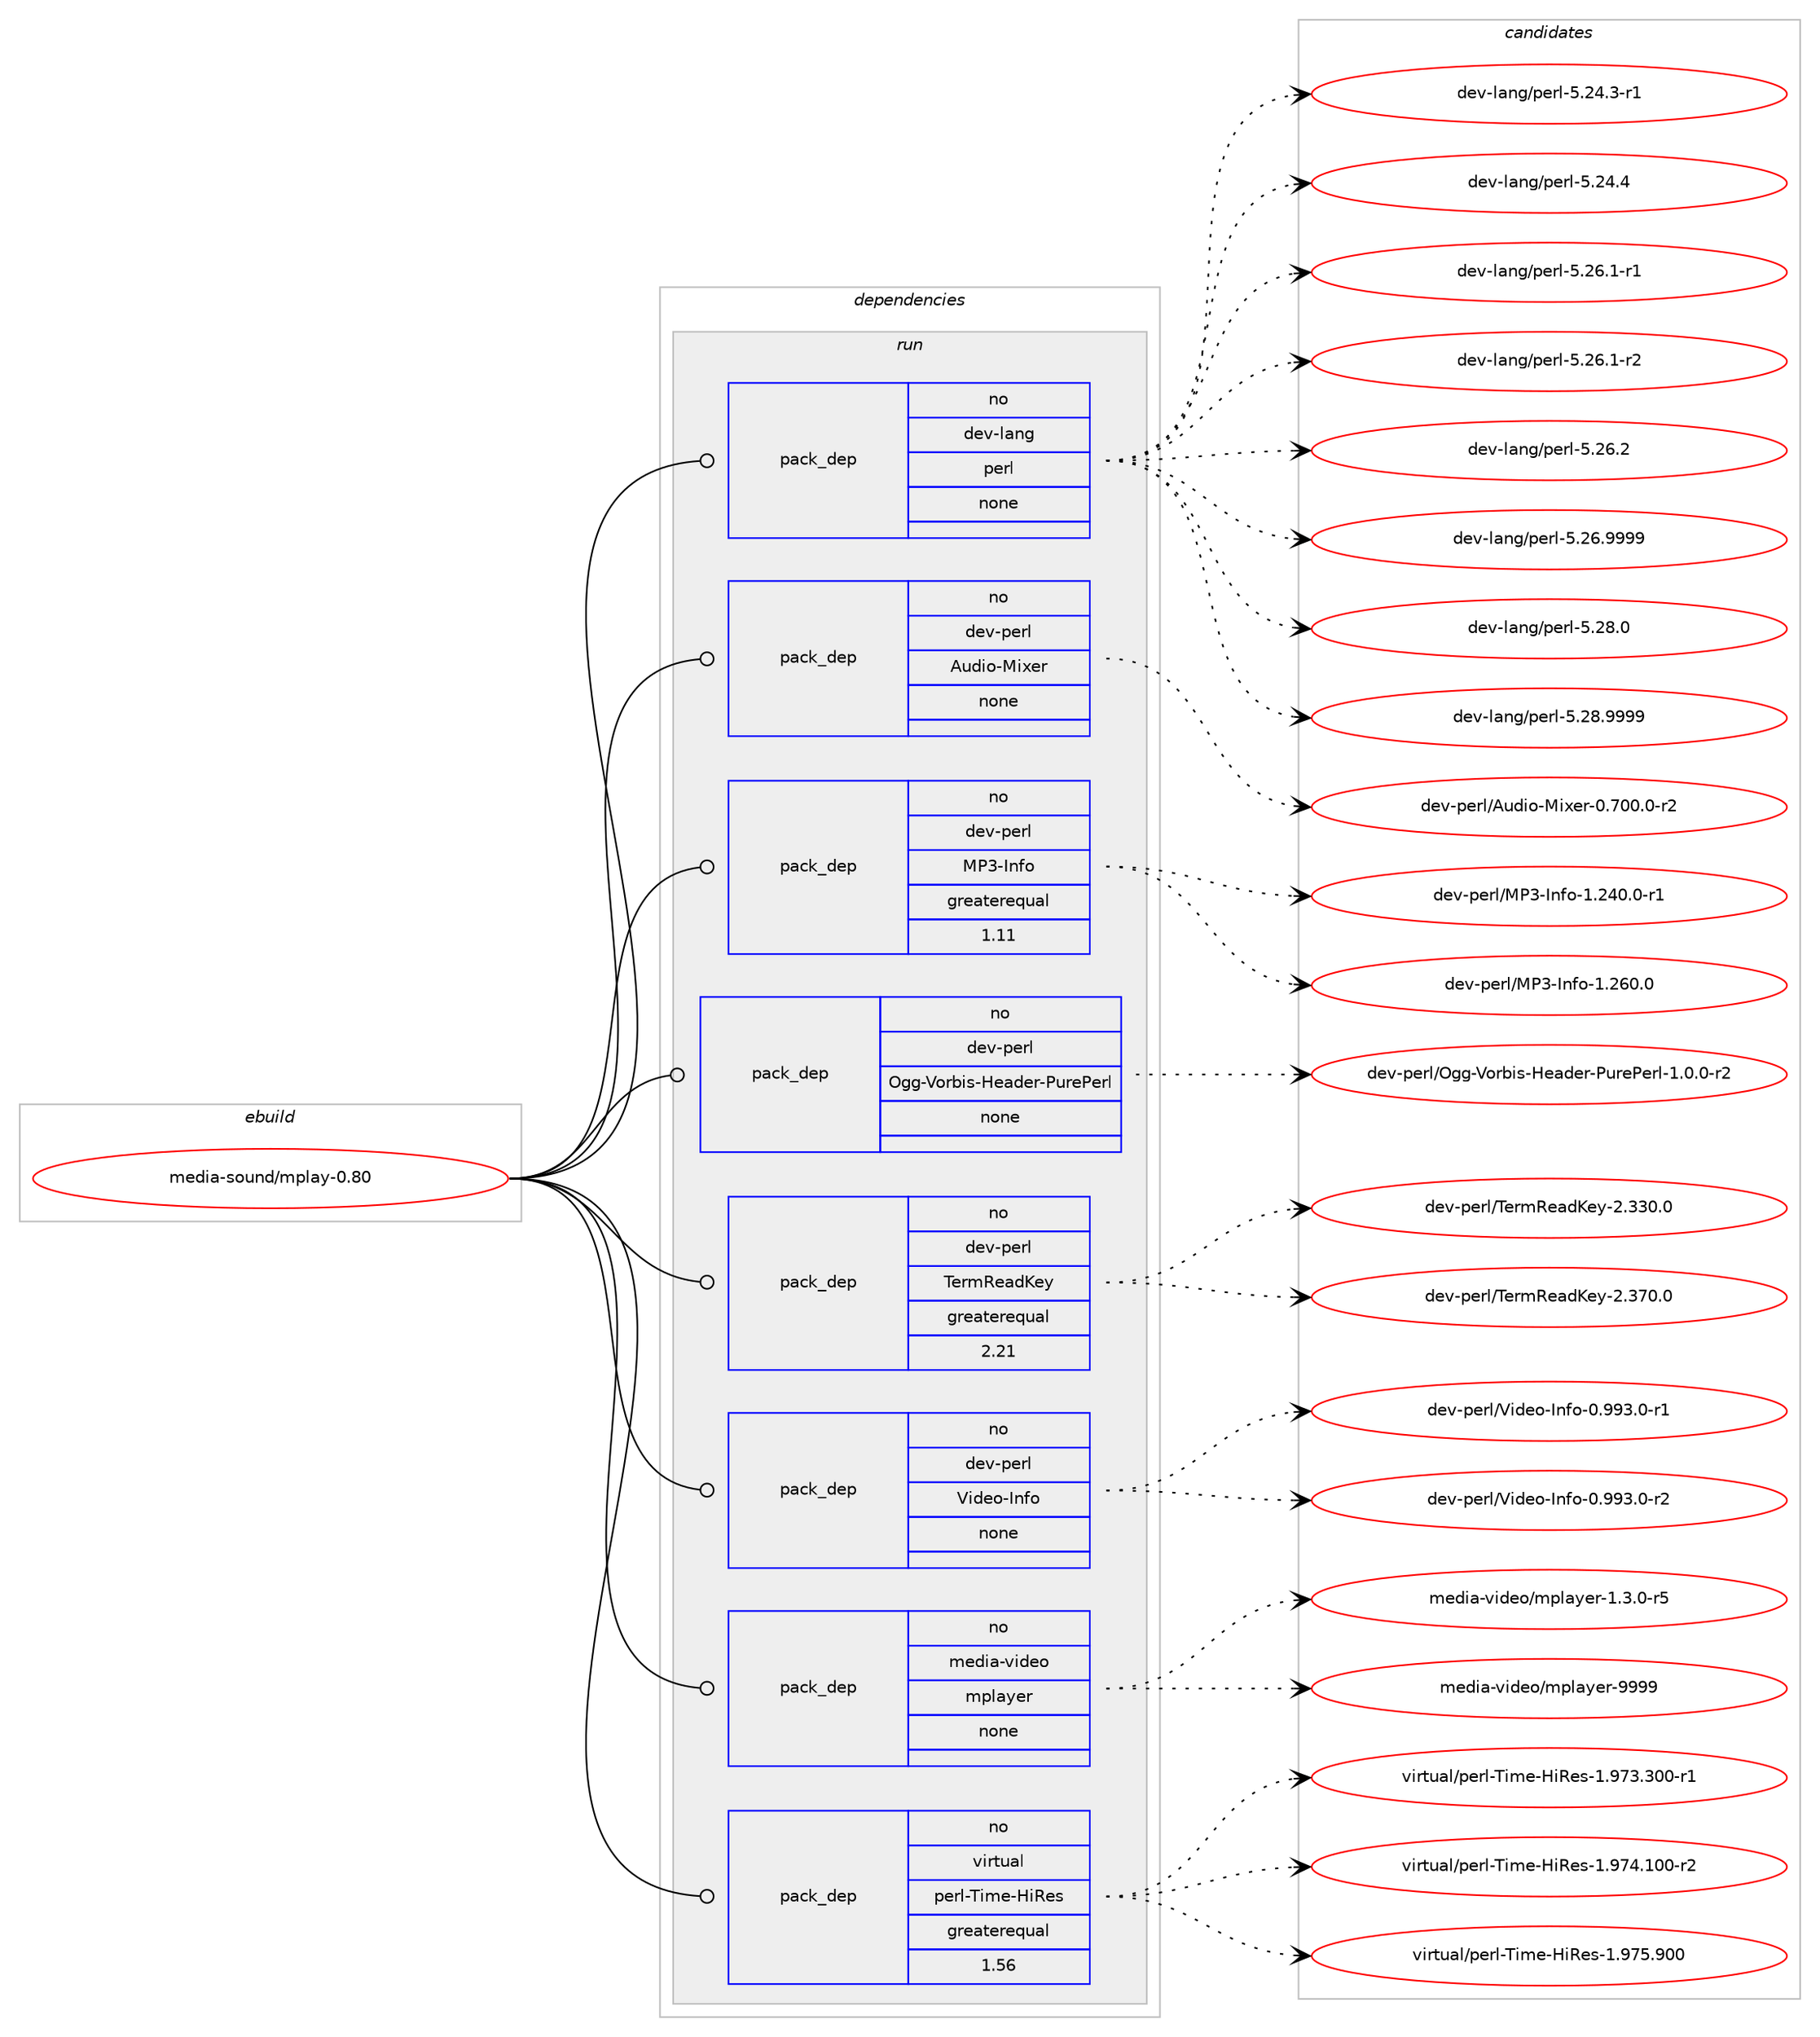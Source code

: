 digraph prolog {

# *************
# Graph options
# *************

newrank=true;
concentrate=true;
compound=true;
graph [rankdir=LR,fontname=Helvetica,fontsize=10,ranksep=1.5];#, ranksep=2.5, nodesep=0.2];
edge  [arrowhead=vee];
node  [fontname=Helvetica,fontsize=10];

# **********
# The ebuild
# **********

subgraph cluster_leftcol {
color=gray;
rank=same;
label=<<i>ebuild</i>>;
id [label="media-sound/mplay-0.80", color=red, width=4, href="../media-sound/mplay-0.80.svg"];
}

# ****************
# The dependencies
# ****************

subgraph cluster_midcol {
color=gray;
label=<<i>dependencies</i>>;
subgraph cluster_compile {
fillcolor="#eeeeee";
style=filled;
label=<<i>compile</i>>;
}
subgraph cluster_compileandrun {
fillcolor="#eeeeee";
style=filled;
label=<<i>compile and run</i>>;
}
subgraph cluster_run {
fillcolor="#eeeeee";
style=filled;
label=<<i>run</i>>;
subgraph pack1164307 {
dependency1628326 [label=<<TABLE BORDER="0" CELLBORDER="1" CELLSPACING="0" CELLPADDING="4" WIDTH="220"><TR><TD ROWSPAN="6" CELLPADDING="30">pack_dep</TD></TR><TR><TD WIDTH="110">no</TD></TR><TR><TD>dev-lang</TD></TR><TR><TD>perl</TD></TR><TR><TD>none</TD></TR><TR><TD></TD></TR></TABLE>>, shape=none, color=blue];
}
id:e -> dependency1628326:w [weight=20,style="solid",arrowhead="odot"];
subgraph pack1164308 {
dependency1628327 [label=<<TABLE BORDER="0" CELLBORDER="1" CELLSPACING="0" CELLPADDING="4" WIDTH="220"><TR><TD ROWSPAN="6" CELLPADDING="30">pack_dep</TD></TR><TR><TD WIDTH="110">no</TD></TR><TR><TD>dev-perl</TD></TR><TR><TD>Audio-Mixer</TD></TR><TR><TD>none</TD></TR><TR><TD></TD></TR></TABLE>>, shape=none, color=blue];
}
id:e -> dependency1628327:w [weight=20,style="solid",arrowhead="odot"];
subgraph pack1164309 {
dependency1628328 [label=<<TABLE BORDER="0" CELLBORDER="1" CELLSPACING="0" CELLPADDING="4" WIDTH="220"><TR><TD ROWSPAN="6" CELLPADDING="30">pack_dep</TD></TR><TR><TD WIDTH="110">no</TD></TR><TR><TD>dev-perl</TD></TR><TR><TD>MP3-Info</TD></TR><TR><TD>greaterequal</TD></TR><TR><TD>1.11</TD></TR></TABLE>>, shape=none, color=blue];
}
id:e -> dependency1628328:w [weight=20,style="solid",arrowhead="odot"];
subgraph pack1164310 {
dependency1628329 [label=<<TABLE BORDER="0" CELLBORDER="1" CELLSPACING="0" CELLPADDING="4" WIDTH="220"><TR><TD ROWSPAN="6" CELLPADDING="30">pack_dep</TD></TR><TR><TD WIDTH="110">no</TD></TR><TR><TD>dev-perl</TD></TR><TR><TD>Ogg-Vorbis-Header-PurePerl</TD></TR><TR><TD>none</TD></TR><TR><TD></TD></TR></TABLE>>, shape=none, color=blue];
}
id:e -> dependency1628329:w [weight=20,style="solid",arrowhead="odot"];
subgraph pack1164311 {
dependency1628330 [label=<<TABLE BORDER="0" CELLBORDER="1" CELLSPACING="0" CELLPADDING="4" WIDTH="220"><TR><TD ROWSPAN="6" CELLPADDING="30">pack_dep</TD></TR><TR><TD WIDTH="110">no</TD></TR><TR><TD>dev-perl</TD></TR><TR><TD>TermReadKey</TD></TR><TR><TD>greaterequal</TD></TR><TR><TD>2.21</TD></TR></TABLE>>, shape=none, color=blue];
}
id:e -> dependency1628330:w [weight=20,style="solid",arrowhead="odot"];
subgraph pack1164312 {
dependency1628331 [label=<<TABLE BORDER="0" CELLBORDER="1" CELLSPACING="0" CELLPADDING="4" WIDTH="220"><TR><TD ROWSPAN="6" CELLPADDING="30">pack_dep</TD></TR><TR><TD WIDTH="110">no</TD></TR><TR><TD>dev-perl</TD></TR><TR><TD>Video-Info</TD></TR><TR><TD>none</TD></TR><TR><TD></TD></TR></TABLE>>, shape=none, color=blue];
}
id:e -> dependency1628331:w [weight=20,style="solid",arrowhead="odot"];
subgraph pack1164313 {
dependency1628332 [label=<<TABLE BORDER="0" CELLBORDER="1" CELLSPACING="0" CELLPADDING="4" WIDTH="220"><TR><TD ROWSPAN="6" CELLPADDING="30">pack_dep</TD></TR><TR><TD WIDTH="110">no</TD></TR><TR><TD>media-video</TD></TR><TR><TD>mplayer</TD></TR><TR><TD>none</TD></TR><TR><TD></TD></TR></TABLE>>, shape=none, color=blue];
}
id:e -> dependency1628332:w [weight=20,style="solid",arrowhead="odot"];
subgraph pack1164314 {
dependency1628333 [label=<<TABLE BORDER="0" CELLBORDER="1" CELLSPACING="0" CELLPADDING="4" WIDTH="220"><TR><TD ROWSPAN="6" CELLPADDING="30">pack_dep</TD></TR><TR><TD WIDTH="110">no</TD></TR><TR><TD>virtual</TD></TR><TR><TD>perl-Time-HiRes</TD></TR><TR><TD>greaterequal</TD></TR><TR><TD>1.56</TD></TR></TABLE>>, shape=none, color=blue];
}
id:e -> dependency1628333:w [weight=20,style="solid",arrowhead="odot"];
}
}

# **************
# The candidates
# **************

subgraph cluster_choices {
rank=same;
color=gray;
label=<<i>candidates</i>>;

subgraph choice1164307 {
color=black;
nodesep=1;
choice100101118451089711010347112101114108455346505246514511449 [label="dev-lang/perl-5.24.3-r1", color=red, width=4,href="../dev-lang/perl-5.24.3-r1.svg"];
choice10010111845108971101034711210111410845534650524652 [label="dev-lang/perl-5.24.4", color=red, width=4,href="../dev-lang/perl-5.24.4.svg"];
choice100101118451089711010347112101114108455346505446494511449 [label="dev-lang/perl-5.26.1-r1", color=red, width=4,href="../dev-lang/perl-5.26.1-r1.svg"];
choice100101118451089711010347112101114108455346505446494511450 [label="dev-lang/perl-5.26.1-r2", color=red, width=4,href="../dev-lang/perl-5.26.1-r2.svg"];
choice10010111845108971101034711210111410845534650544650 [label="dev-lang/perl-5.26.2", color=red, width=4,href="../dev-lang/perl-5.26.2.svg"];
choice10010111845108971101034711210111410845534650544657575757 [label="dev-lang/perl-5.26.9999", color=red, width=4,href="../dev-lang/perl-5.26.9999.svg"];
choice10010111845108971101034711210111410845534650564648 [label="dev-lang/perl-5.28.0", color=red, width=4,href="../dev-lang/perl-5.28.0.svg"];
choice10010111845108971101034711210111410845534650564657575757 [label="dev-lang/perl-5.28.9999", color=red, width=4,href="../dev-lang/perl-5.28.9999.svg"];
dependency1628326:e -> choice100101118451089711010347112101114108455346505246514511449:w [style=dotted,weight="100"];
dependency1628326:e -> choice10010111845108971101034711210111410845534650524652:w [style=dotted,weight="100"];
dependency1628326:e -> choice100101118451089711010347112101114108455346505446494511449:w [style=dotted,weight="100"];
dependency1628326:e -> choice100101118451089711010347112101114108455346505446494511450:w [style=dotted,weight="100"];
dependency1628326:e -> choice10010111845108971101034711210111410845534650544650:w [style=dotted,weight="100"];
dependency1628326:e -> choice10010111845108971101034711210111410845534650544657575757:w [style=dotted,weight="100"];
dependency1628326:e -> choice10010111845108971101034711210111410845534650564648:w [style=dotted,weight="100"];
dependency1628326:e -> choice10010111845108971101034711210111410845534650564657575757:w [style=dotted,weight="100"];
}
subgraph choice1164308 {
color=black;
nodesep=1;
choice100101118451121011141084765117100105111457710512010111445484655484846484511450 [label="dev-perl/Audio-Mixer-0.700.0-r2", color=red, width=4,href="../dev-perl/Audio-Mixer-0.700.0-r2.svg"];
dependency1628327:e -> choice100101118451121011141084765117100105111457710512010111445484655484846484511450:w [style=dotted,weight="100"];
}
subgraph choice1164309 {
color=black;
nodesep=1;
choice1001011184511210111410847778051457311010211145494650524846484511449 [label="dev-perl/MP3-Info-1.240.0-r1", color=red, width=4,href="../dev-perl/MP3-Info-1.240.0-r1.svg"];
choice100101118451121011141084777805145731101021114549465054484648 [label="dev-perl/MP3-Info-1.260.0", color=red, width=4,href="../dev-perl/MP3-Info-1.260.0.svg"];
dependency1628328:e -> choice1001011184511210111410847778051457311010211145494650524846484511449:w [style=dotted,weight="100"];
dependency1628328:e -> choice100101118451121011141084777805145731101021114549465054484648:w [style=dotted,weight="100"];
}
subgraph choice1164310 {
color=black;
nodesep=1;
choice1001011184511210111410847791031034586111114981051154572101971001011144580117114101801011141084549464846484511450 [label="dev-perl/Ogg-Vorbis-Header-PurePerl-1.0.0-r2", color=red, width=4,href="../dev-perl/Ogg-Vorbis-Header-PurePerl-1.0.0-r2.svg"];
dependency1628329:e -> choice1001011184511210111410847791031034586111114981051154572101971001011144580117114101801011141084549464846484511450:w [style=dotted,weight="100"];
}
subgraph choice1164311 {
color=black;
nodesep=1;
choice1001011184511210111410847841011141098210197100751011214550465151484648 [label="dev-perl/TermReadKey-2.330.0", color=red, width=4,href="../dev-perl/TermReadKey-2.330.0.svg"];
choice1001011184511210111410847841011141098210197100751011214550465155484648 [label="dev-perl/TermReadKey-2.370.0", color=red, width=4,href="../dev-perl/TermReadKey-2.370.0.svg"];
dependency1628330:e -> choice1001011184511210111410847841011141098210197100751011214550465151484648:w [style=dotted,weight="100"];
dependency1628330:e -> choice1001011184511210111410847841011141098210197100751011214550465155484648:w [style=dotted,weight="100"];
}
subgraph choice1164312 {
color=black;
nodesep=1;
choice100101118451121011141084786105100101111457311010211145484657575146484511449 [label="dev-perl/Video-Info-0.993.0-r1", color=red, width=4,href="../dev-perl/Video-Info-0.993.0-r1.svg"];
choice100101118451121011141084786105100101111457311010211145484657575146484511450 [label="dev-perl/Video-Info-0.993.0-r2", color=red, width=4,href="../dev-perl/Video-Info-0.993.0-r2.svg"];
dependency1628331:e -> choice100101118451121011141084786105100101111457311010211145484657575146484511449:w [style=dotted,weight="100"];
dependency1628331:e -> choice100101118451121011141084786105100101111457311010211145484657575146484511450:w [style=dotted,weight="100"];
}
subgraph choice1164313 {
color=black;
nodesep=1;
choice109101100105974511810510010111147109112108971211011144549465146484511453 [label="media-video/mplayer-1.3.0-r5", color=red, width=4,href="../media-video/mplayer-1.3.0-r5.svg"];
choice109101100105974511810510010111147109112108971211011144557575757 [label="media-video/mplayer-9999", color=red, width=4,href="../media-video/mplayer-9999.svg"];
dependency1628332:e -> choice109101100105974511810510010111147109112108971211011144549465146484511453:w [style=dotted,weight="100"];
dependency1628332:e -> choice109101100105974511810510010111147109112108971211011144557575757:w [style=dotted,weight="100"];
}
subgraph choice1164314 {
color=black;
nodesep=1;
choice11810511411611797108471121011141084584105109101457210582101115454946575551465148484511449 [label="virtual/perl-Time-HiRes-1.973.300-r1", color=red, width=4,href="../virtual/perl-Time-HiRes-1.973.300-r1.svg"];
choice11810511411611797108471121011141084584105109101457210582101115454946575552464948484511450 [label="virtual/perl-Time-HiRes-1.974.100-r2", color=red, width=4,href="../virtual/perl-Time-HiRes-1.974.100-r2.svg"];
choice1181051141161179710847112101114108458410510910145721058210111545494657555346574848 [label="virtual/perl-Time-HiRes-1.975.900", color=red, width=4,href="../virtual/perl-Time-HiRes-1.975.900.svg"];
dependency1628333:e -> choice11810511411611797108471121011141084584105109101457210582101115454946575551465148484511449:w [style=dotted,weight="100"];
dependency1628333:e -> choice11810511411611797108471121011141084584105109101457210582101115454946575552464948484511450:w [style=dotted,weight="100"];
dependency1628333:e -> choice1181051141161179710847112101114108458410510910145721058210111545494657555346574848:w [style=dotted,weight="100"];
}
}

}
